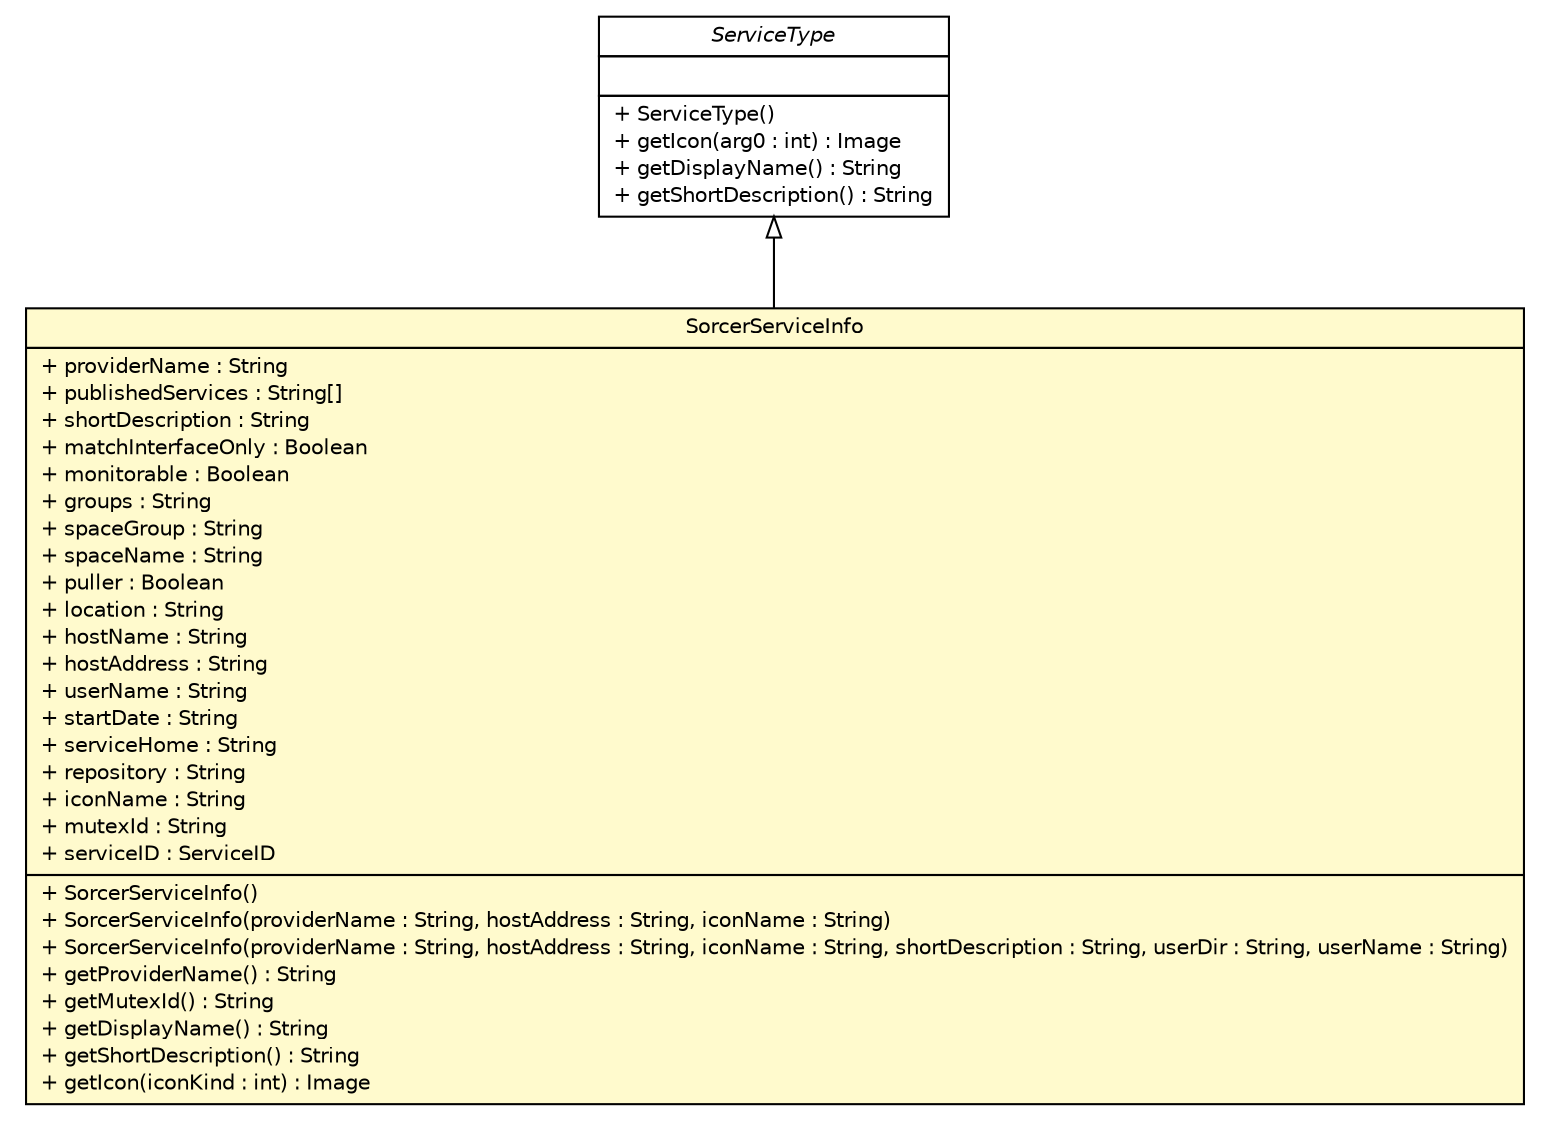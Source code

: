 #!/usr/local/bin/dot
#
# Class diagram 
# Generated by UMLGraph version R5_6 (http://www.umlgraph.org/)
#

digraph G {
	edge [fontname="Helvetica",fontsize=10,labelfontname="Helvetica",labelfontsize=10];
	node [fontname="Helvetica",fontsize=10,shape=plaintext];
	nodesep=0.25;
	ranksep=0.5;
	// sorcer.jini.lookup.entry.SorcerServiceInfo
	c332388 [label=<<table title="sorcer.jini.lookup.entry.SorcerServiceInfo" border="0" cellborder="1" cellspacing="0" cellpadding="2" port="p" bgcolor="lemonChiffon" href="./SorcerServiceInfo.html">
		<tr><td><table border="0" cellspacing="0" cellpadding="1">
<tr><td align="center" balign="center"> SorcerServiceInfo </td></tr>
		</table></td></tr>
		<tr><td><table border="0" cellspacing="0" cellpadding="1">
<tr><td align="left" balign="left"> + providerName : String </td></tr>
<tr><td align="left" balign="left"> + publishedServices : String[] </td></tr>
<tr><td align="left" balign="left"> + shortDescription : String </td></tr>
<tr><td align="left" balign="left"> + matchInterfaceOnly : Boolean </td></tr>
<tr><td align="left" balign="left"> + monitorable : Boolean </td></tr>
<tr><td align="left" balign="left"> + groups : String </td></tr>
<tr><td align="left" balign="left"> + spaceGroup : String </td></tr>
<tr><td align="left" balign="left"> + spaceName : String </td></tr>
<tr><td align="left" balign="left"> + puller : Boolean </td></tr>
<tr><td align="left" balign="left"> + location : String </td></tr>
<tr><td align="left" balign="left"> + hostName : String </td></tr>
<tr><td align="left" balign="left"> + hostAddress : String </td></tr>
<tr><td align="left" balign="left"> + userName : String </td></tr>
<tr><td align="left" balign="left"> + startDate : String </td></tr>
<tr><td align="left" balign="left"> + serviceHome : String </td></tr>
<tr><td align="left" balign="left"> + repository : String </td></tr>
<tr><td align="left" balign="left"> + iconName : String </td></tr>
<tr><td align="left" balign="left"> + mutexId : String </td></tr>
<tr><td align="left" balign="left"> + serviceID : ServiceID </td></tr>
		</table></td></tr>
		<tr><td><table border="0" cellspacing="0" cellpadding="1">
<tr><td align="left" balign="left"> + SorcerServiceInfo() </td></tr>
<tr><td align="left" balign="left"> + SorcerServiceInfo(providerName : String, hostAddress : String, iconName : String) </td></tr>
<tr><td align="left" balign="left"> + SorcerServiceInfo(providerName : String, hostAddress : String, iconName : String, shortDescription : String, userDir : String, userName : String) </td></tr>
<tr><td align="left" balign="left"> + getProviderName() : String </td></tr>
<tr><td align="left" balign="left"> + getMutexId() : String </td></tr>
<tr><td align="left" balign="left"> + getDisplayName() : String </td></tr>
<tr><td align="left" balign="left"> + getShortDescription() : String </td></tr>
<tr><td align="left" balign="left"> + getIcon(iconKind : int) : Image </td></tr>
		</table></td></tr>
		</table>>, URL="./SorcerServiceInfo.html", fontname="Helvetica", fontcolor="black", fontsize=10.0];
	//sorcer.jini.lookup.entry.SorcerServiceInfo extends net.jini.lookup.entry.ServiceType
	c332711:p -> c332388:p [dir=back,arrowtail=empty];
	// net.jini.lookup.entry.ServiceType
	c332711 [label=<<table title="net.jini.lookup.entry.ServiceType" border="0" cellborder="1" cellspacing="0" cellpadding="2" port="p" href="https://river.apache.org/doc/api/net/jini/lookup/entry/ServiceType.html">
		<tr><td><table border="0" cellspacing="0" cellpadding="1">
<tr><td align="center" balign="center"><font face="Helvetica-Oblique"> ServiceType </font></td></tr>
		</table></td></tr>
		<tr><td><table border="0" cellspacing="0" cellpadding="1">
<tr><td align="left" balign="left">  </td></tr>
		</table></td></tr>
		<tr><td><table border="0" cellspacing="0" cellpadding="1">
<tr><td align="left" balign="left"> + ServiceType() </td></tr>
<tr><td align="left" balign="left"> + getIcon(arg0 : int) : Image </td></tr>
<tr><td align="left" balign="left"> + getDisplayName() : String </td></tr>
<tr><td align="left" balign="left"> + getShortDescription() : String </td></tr>
		</table></td></tr>
		</table>>, URL="https://river.apache.org/doc/api/net/jini/lookup/entry/ServiceType.html", fontname="Helvetica", fontcolor="black", fontsize=10.0];
}

